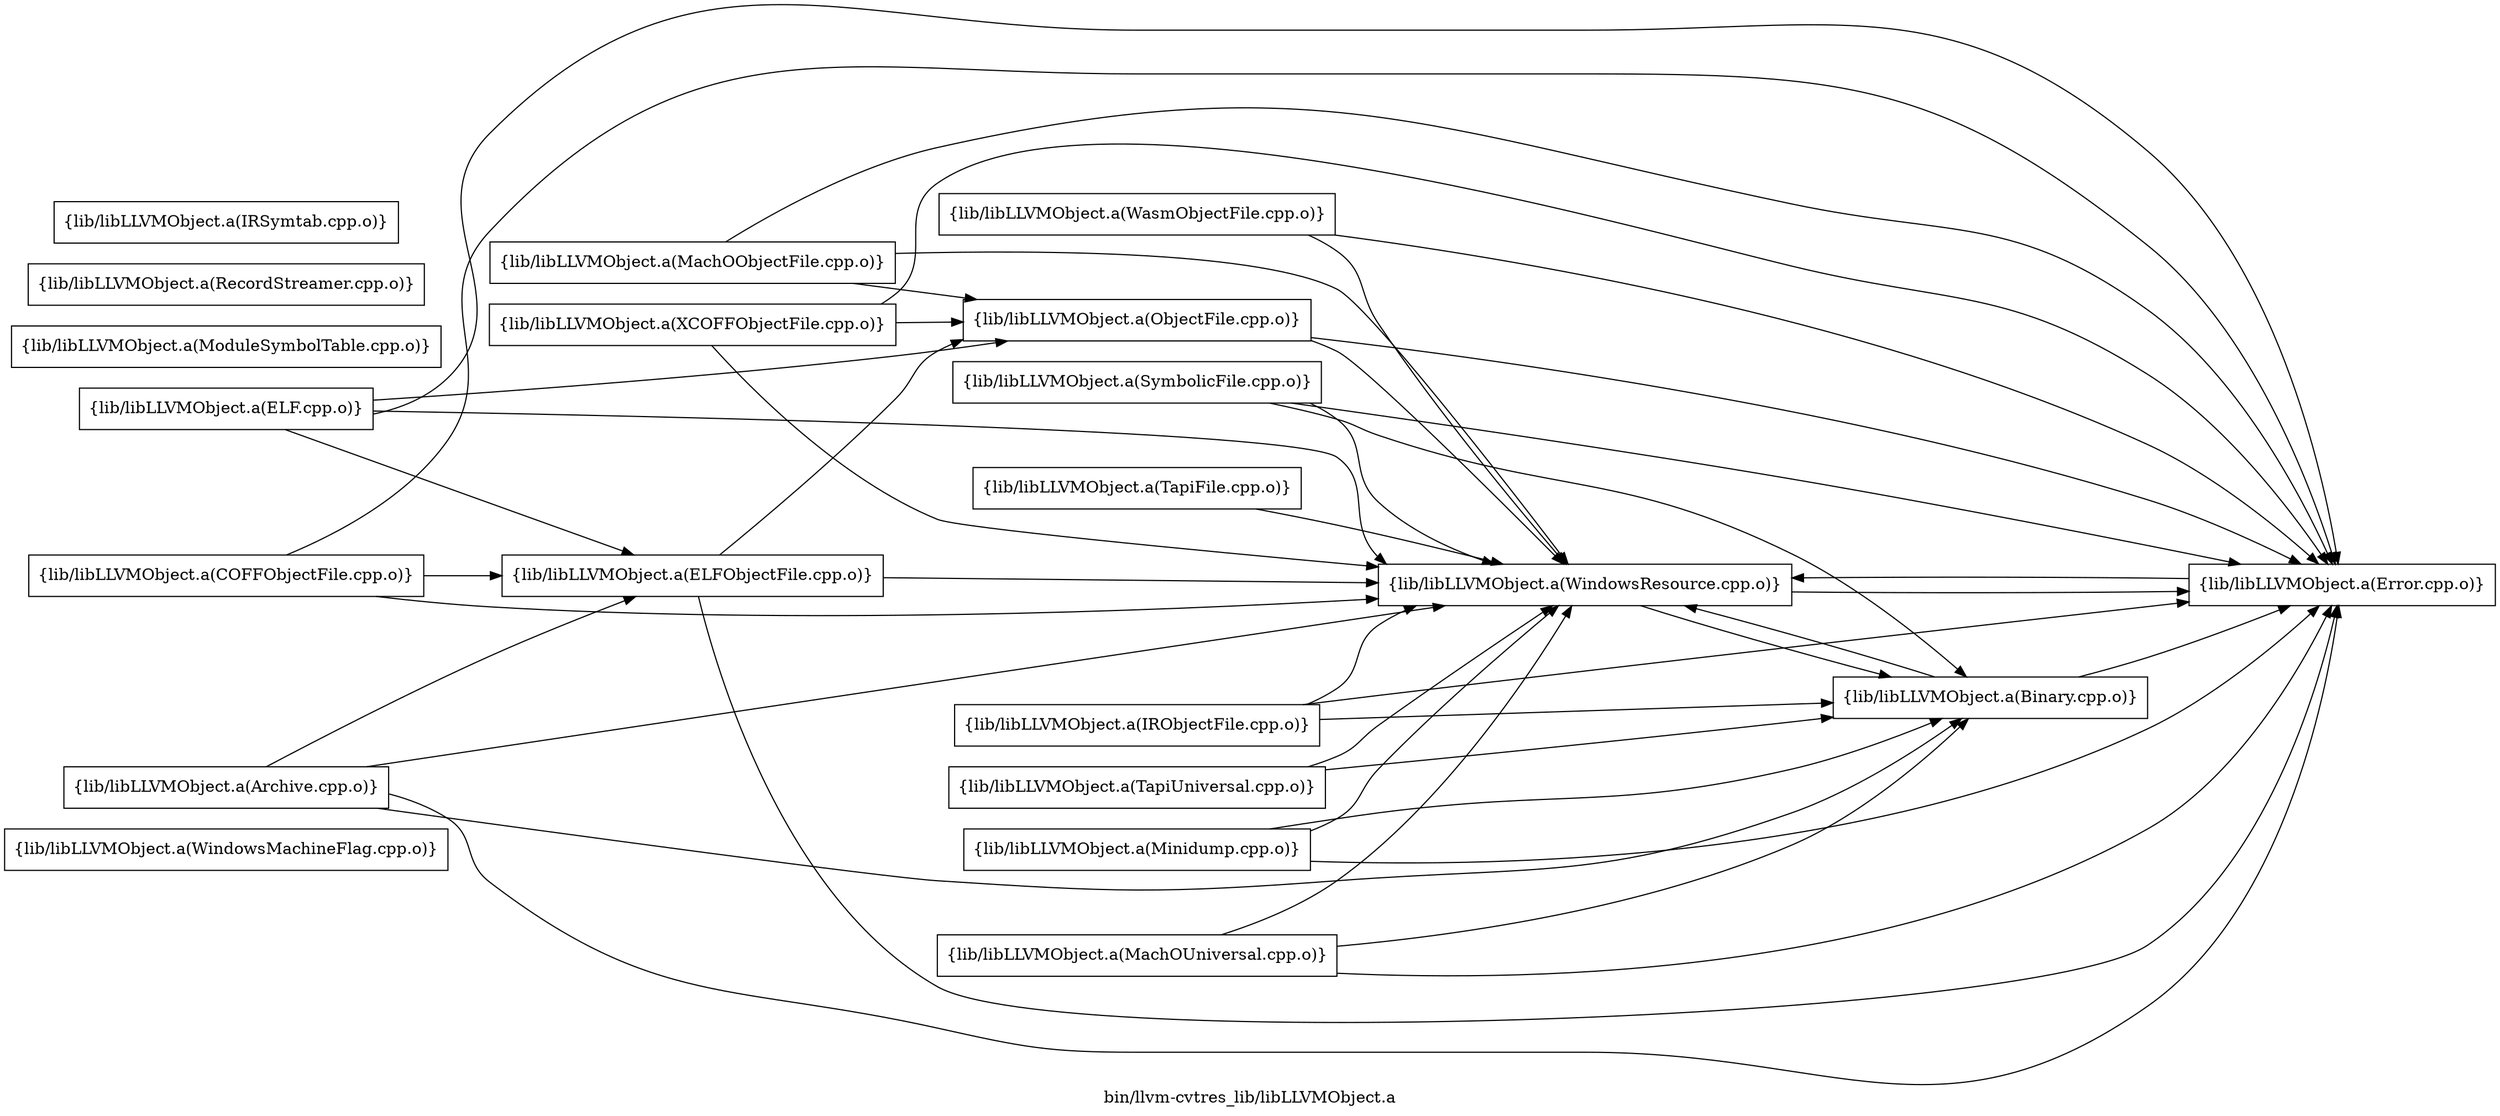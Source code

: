 digraph "bin/llvm-cvtres_lib/libLLVMObject.a" {
	label="bin/llvm-cvtres_lib/libLLVMObject.a";
	rankdir=LR;

	Node0x56025f2c7238 [shape=record,shape=box,group=0,label="{lib/libLLVMObject.a(WindowsMachineFlag.cpp.o)}"];
	Node0x56025f2c7a58 [shape=record,shape=box,group=0,label="{lib/libLLVMObject.a(WindowsResource.cpp.o)}"];
	Node0x56025f2c7a58 -> Node0x56025f2c39f8;
	Node0x56025f2c7a58 -> Node0x56025f2c4358;
	Node0x56025f2c39f8 [shape=record,shape=box,group=0,label="{lib/libLLVMObject.a(Error.cpp.o)}"];
	Node0x56025f2c39f8 -> Node0x56025f2c7a58;
	Node0x56025f2c4358 [shape=record,shape=box,group=0,label="{lib/libLLVMObject.a(Binary.cpp.o)}"];
	Node0x56025f2c4358 -> Node0x56025f2c7a58;
	Node0x56025f2c4358 -> Node0x56025f2c39f8;
	Node0x56025f2c4858 [shape=record,shape=box,group=0,label="{lib/libLLVMObject.a(SymbolicFile.cpp.o)}"];
	Node0x56025f2c4858 -> Node0x56025f2c7a58;
	Node0x56025f2c4858 -> Node0x56025f2c39f8;
	Node0x56025f2c4858 -> Node0x56025f2c4358;
	Node0x56025f2c6bf8 [shape=record,shape=box,group=0,label="{lib/libLLVMObject.a(ObjectFile.cpp.o)}"];
	Node0x56025f2c6bf8 -> Node0x56025f2c7a58;
	Node0x56025f2c6bf8 -> Node0x56025f2c39f8;
	Node0x56025f2c6158 [shape=record,shape=box,group=0,label="{lib/libLLVMObject.a(MachOObjectFile.cpp.o)}"];
	Node0x56025f2c6158 -> Node0x56025f2c7a58;
	Node0x56025f2c6158 -> Node0x56025f2c39f8;
	Node0x56025f2c6158 -> Node0x56025f2c6bf8;
	Node0x56025f2c5f28 [shape=record,shape=box,group=0,label="{lib/libLLVMObject.a(ELFObjectFile.cpp.o)}"];
	Node0x56025f2c5f28 -> Node0x56025f2c7a58;
	Node0x56025f2c5f28 -> Node0x56025f2c39f8;
	Node0x56025f2c5f28 -> Node0x56025f2c6bf8;
	Node0x56025f2c7aa8 [shape=record,shape=box,group=0,label="{lib/libLLVMObject.a(ELF.cpp.o)}"];
	Node0x56025f2c7aa8 -> Node0x56025f2c7a58;
	Node0x56025f2c7aa8 -> Node0x56025f2c39f8;
	Node0x56025f2c7aa8 -> Node0x56025f2c6bf8;
	Node0x56025f2c7aa8 -> Node0x56025f2c5f28;
	Node0x56025f2c7828 [shape=record,shape=box,group=0,label="{lib/libLLVMObject.a(COFFObjectFile.cpp.o)}"];
	Node0x56025f2c7828 -> Node0x56025f2c7a58;
	Node0x56025f2c7828 -> Node0x56025f2c39f8;
	Node0x56025f2c7828 -> Node0x56025f2c5f28;
	Node0x56025f2c70f8 [shape=record,shape=box,group=0,label="{lib/libLLVMObject.a(WasmObjectFile.cpp.o)}"];
	Node0x56025f2c70f8 -> Node0x56025f2c7a58;
	Node0x56025f2c70f8 -> Node0x56025f2c39f8;
	Node0x56025f2be8b8 [shape=record,shape=box,group=0,label="{lib/libLLVMObject.a(IRObjectFile.cpp.o)}"];
	Node0x56025f2be8b8 -> Node0x56025f2c7a58;
	Node0x56025f2be8b8 -> Node0x56025f2c39f8;
	Node0x56025f2be8b8 -> Node0x56025f2c4358;
	Node0x56025f2c09d8 [shape=record,shape=box,group=0,label="{lib/libLLVMObject.a(ModuleSymbolTable.cpp.o)}"];
	Node0x56025f2c0118 [shape=record,shape=box,group=0,label="{lib/libLLVMObject.a(RecordStreamer.cpp.o)}"];
	Node0x56025f2c4d08 [shape=record,shape=box,group=0,label="{lib/libLLVMObject.a(IRSymtab.cpp.o)}"];
	Node0x56025f2c6c48 [shape=record,shape=box,group=0,label="{lib/libLLVMObject.a(Archive.cpp.o)}"];
	Node0x56025f2c6c48 -> Node0x56025f2c7a58;
	Node0x56025f2c6c48 -> Node0x56025f2c39f8;
	Node0x56025f2c6c48 -> Node0x56025f2c4358;
	Node0x56025f2c6c48 -> Node0x56025f2c5f28;
	Node0x56025f2c5ac8 [shape=record,shape=box,group=0,label="{lib/libLLVMObject.a(MachOUniversal.cpp.o)}"];
	Node0x56025f2c5ac8 -> Node0x56025f2c7a58;
	Node0x56025f2c5ac8 -> Node0x56025f2c39f8;
	Node0x56025f2c5ac8 -> Node0x56025f2c4358;
	Node0x56025f2c7c88 [shape=record,shape=box,group=0,label="{lib/libLLVMObject.a(Minidump.cpp.o)}"];
	Node0x56025f2c7c88 -> Node0x56025f2c7a58;
	Node0x56025f2c7c88 -> Node0x56025f2c39f8;
	Node0x56025f2c7c88 -> Node0x56025f2c4358;
	Node0x56025f2c7eb8 [shape=record,shape=box,group=0,label="{lib/libLLVMObject.a(TapiUniversal.cpp.o)}"];
	Node0x56025f2c7eb8 -> Node0x56025f2c7a58;
	Node0x56025f2c7eb8 -> Node0x56025f2c4358;
	Node0x56025f2c77d8 [shape=record,shape=box,group=0,label="{lib/libLLVMObject.a(TapiFile.cpp.o)}"];
	Node0x56025f2c77d8 -> Node0x56025f2c7a58;
	Node0x56025f2bf3f8 [shape=record,shape=box,group=0,label="{lib/libLLVMObject.a(XCOFFObjectFile.cpp.o)}"];
	Node0x56025f2bf3f8 -> Node0x56025f2c7a58;
	Node0x56025f2bf3f8 -> Node0x56025f2c39f8;
	Node0x56025f2bf3f8 -> Node0x56025f2c6bf8;
}

